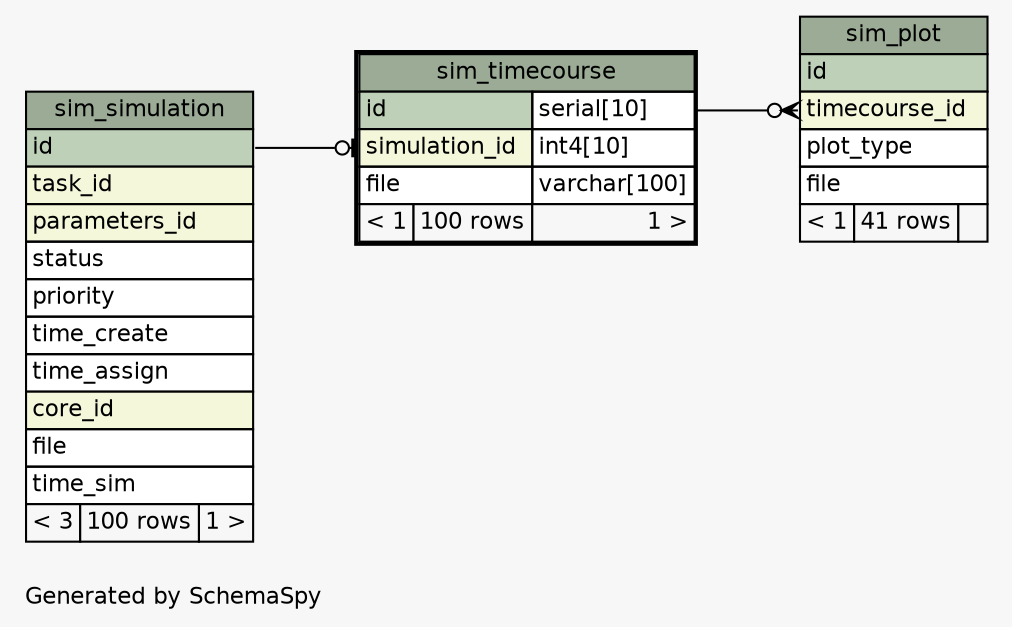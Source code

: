 // dot 2.26.3 on Linux 3.11.0-12-generic
// SchemaSpy rev 590
digraph "oneDegreeRelationshipsDiagram" {
  graph [
    rankdir="RL"
    bgcolor="#f7f7f7"
    label="\nGenerated by SchemaSpy"
    labeljust="l"
    nodesep="0.18"
    ranksep="0.46"
    fontname="Helvetica"
    fontsize="11"
  ];
  node [
    fontname="Helvetica"
    fontsize="11"
    shape="plaintext"
  ];
  edge [
    arrowsize="0.8"
  ];
  "sim_plot":"timecourse_id":w -> "sim_timecourse":"id.type":e [arrowhead=none dir=back arrowtail=crowodot];
  "sim_timecourse":"simulation_id":w -> "sim_simulation":"id":e [arrowhead=none dir=back arrowtail=teeodot];
  "sim_plot" [
    label=<
    <TABLE BORDER="0" CELLBORDER="1" CELLSPACING="0" BGCOLOR="#ffffff">
      <TR><TD COLSPAN="3" BGCOLOR="#9bab96" ALIGN="CENTER">sim_plot</TD></TR>
      <TR><TD PORT="id" COLSPAN="3" BGCOLOR="#bed1b8" ALIGN="LEFT">id</TD></TR>
      <TR><TD PORT="timecourse_id" COLSPAN="3" BGCOLOR="#f4f7da" ALIGN="LEFT">timecourse_id</TD></TR>
      <TR><TD PORT="plot_type" COLSPAN="3" ALIGN="LEFT">plot_type</TD></TR>
      <TR><TD PORT="file" COLSPAN="3" ALIGN="LEFT">file</TD></TR>
      <TR><TD ALIGN="LEFT" BGCOLOR="#f7f7f7">&lt; 1</TD><TD ALIGN="RIGHT" BGCOLOR="#f7f7f7">41 rows</TD><TD ALIGN="RIGHT" BGCOLOR="#f7f7f7">  </TD></TR>
    </TABLE>>
    URL="sim_plot.html"
    tooltip="sim_plot"
  ];
  "sim_simulation" [
    label=<
    <TABLE BORDER="0" CELLBORDER="1" CELLSPACING="0" BGCOLOR="#ffffff">
      <TR><TD COLSPAN="3" BGCOLOR="#9bab96" ALIGN="CENTER">sim_simulation</TD></TR>
      <TR><TD PORT="id" COLSPAN="3" BGCOLOR="#bed1b8" ALIGN="LEFT">id</TD></TR>
      <TR><TD PORT="task_id" COLSPAN="3" BGCOLOR="#f4f7da" ALIGN="LEFT">task_id</TD></TR>
      <TR><TD PORT="parameters_id" COLSPAN="3" BGCOLOR="#f4f7da" ALIGN="LEFT">parameters_id</TD></TR>
      <TR><TD PORT="status" COLSPAN="3" ALIGN="LEFT">status</TD></TR>
      <TR><TD PORT="priority" COLSPAN="3" ALIGN="LEFT">priority</TD></TR>
      <TR><TD PORT="time_create" COLSPAN="3" ALIGN="LEFT">time_create</TD></TR>
      <TR><TD PORT="time_assign" COLSPAN="3" ALIGN="LEFT">time_assign</TD></TR>
      <TR><TD PORT="core_id" COLSPAN="3" BGCOLOR="#f4f7da" ALIGN="LEFT">core_id</TD></TR>
      <TR><TD PORT="file" COLSPAN="3" ALIGN="LEFT">file</TD></TR>
      <TR><TD PORT="time_sim" COLSPAN="3" ALIGN="LEFT">time_sim</TD></TR>
      <TR><TD ALIGN="LEFT" BGCOLOR="#f7f7f7">&lt; 3</TD><TD ALIGN="RIGHT" BGCOLOR="#f7f7f7">100 rows</TD><TD ALIGN="RIGHT" BGCOLOR="#f7f7f7">1 &gt;</TD></TR>
    </TABLE>>
    URL="sim_simulation.html"
    tooltip="sim_simulation"
  ];
  "sim_timecourse" [
    label=<
    <TABLE BORDER="2" CELLBORDER="1" CELLSPACING="0" BGCOLOR="#ffffff">
      <TR><TD COLSPAN="3" BGCOLOR="#9bab96" ALIGN="CENTER">sim_timecourse</TD></TR>
      <TR><TD PORT="id" COLSPAN="2" BGCOLOR="#bed1b8" ALIGN="LEFT">id</TD><TD PORT="id.type" ALIGN="LEFT">serial[10]</TD></TR>
      <TR><TD PORT="simulation_id" COLSPAN="2" BGCOLOR="#f4f7da" ALIGN="LEFT">simulation_id</TD><TD PORT="simulation_id.type" ALIGN="LEFT">int4[10]</TD></TR>
      <TR><TD PORT="file" COLSPAN="2" ALIGN="LEFT">file</TD><TD PORT="file.type" ALIGN="LEFT">varchar[100]</TD></TR>
      <TR><TD ALIGN="LEFT" BGCOLOR="#f7f7f7">&lt; 1</TD><TD ALIGN="RIGHT" BGCOLOR="#f7f7f7">100 rows</TD><TD ALIGN="RIGHT" BGCOLOR="#f7f7f7">1 &gt;</TD></TR>
    </TABLE>>
    URL="sim_timecourse.html"
    tooltip="sim_timecourse"
  ];
}
